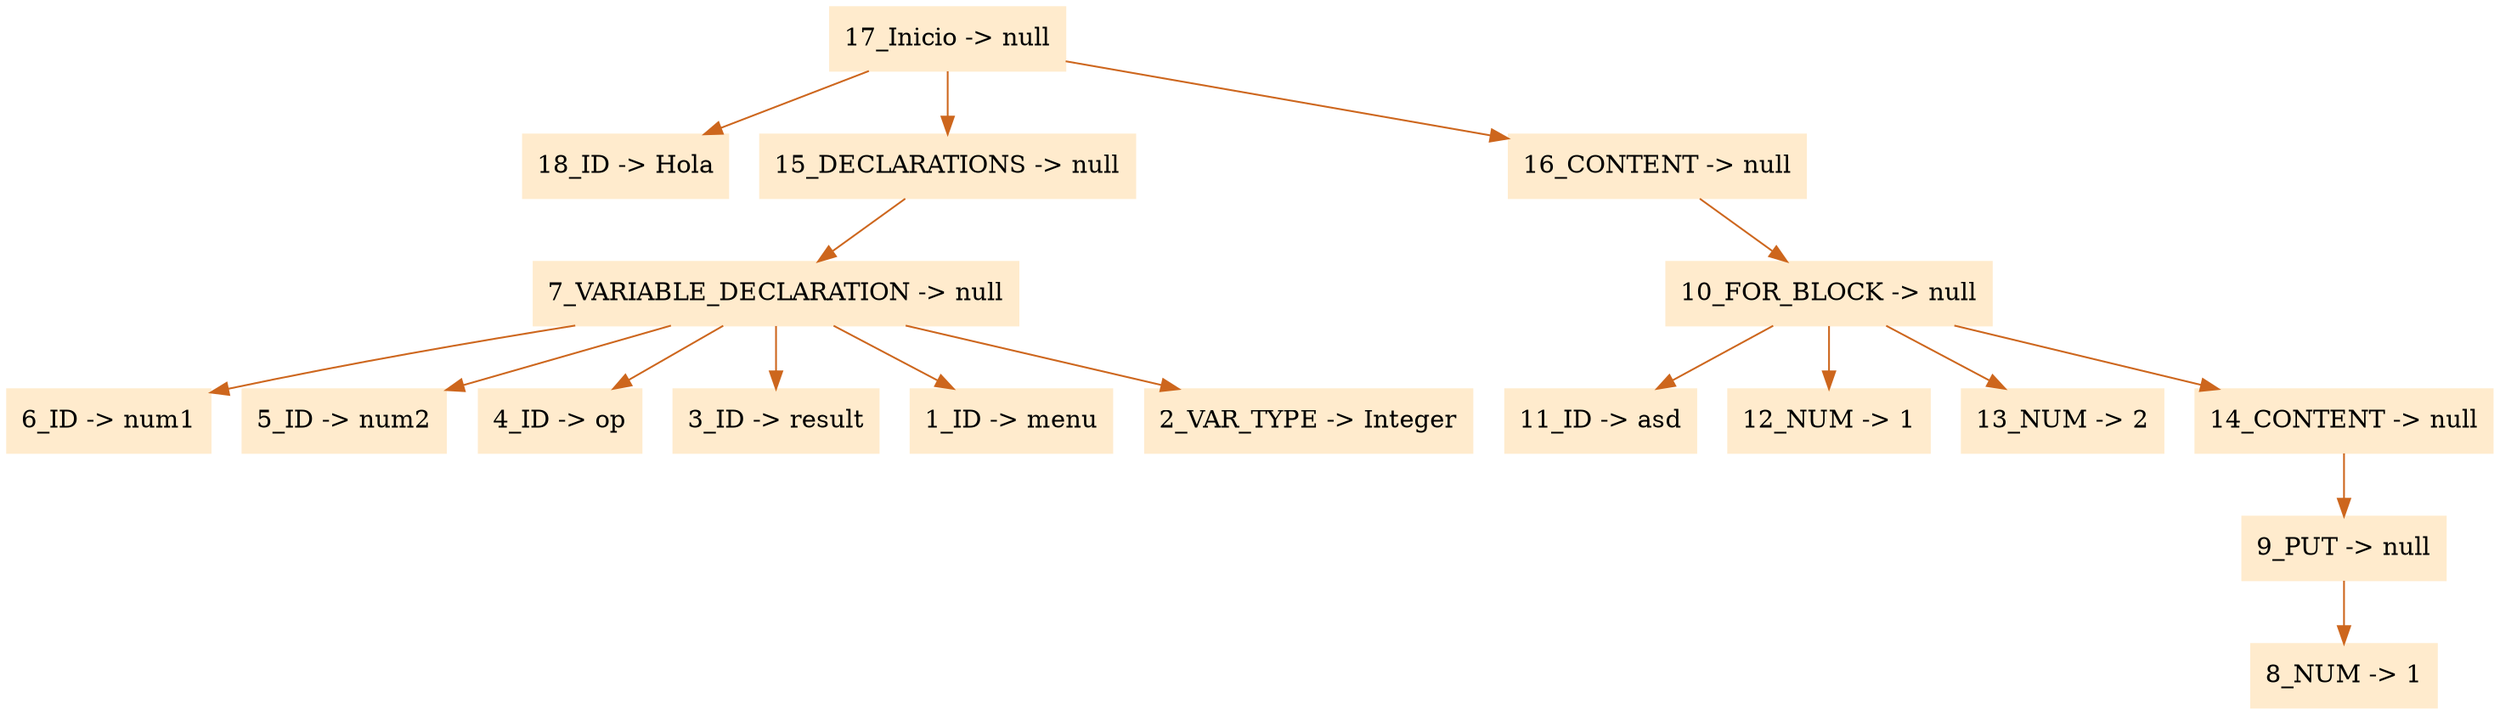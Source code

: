 digraph G {node[shape=box, style=filled, color=blanchedalmond]; edge[color=chocolate3];rankdir=UD 

"17_Inicio -> null"->"18_ID -> Hola"
"17_Inicio -> null"->"15_DECLARATIONS -> null"
"15_DECLARATIONS -> null"->"7_VARIABLE_DECLARATION -> null"
"7_VARIABLE_DECLARATION -> null"->"6_ID -> num1"
"7_VARIABLE_DECLARATION -> null"->"5_ID -> num2"
"7_VARIABLE_DECLARATION -> null"->"4_ID -> op"
"7_VARIABLE_DECLARATION -> null"->"3_ID -> result"
"7_VARIABLE_DECLARATION -> null"->"1_ID -> menu"
"7_VARIABLE_DECLARATION -> null"->"2_VAR_TYPE -> Integer"
"17_Inicio -> null"->"16_CONTENT -> null"
"16_CONTENT -> null"->"10_FOR_BLOCK -> null"
"10_FOR_BLOCK -> null"->"11_ID -> asd"
"10_FOR_BLOCK -> null"->"12_NUM -> 1"
"10_FOR_BLOCK -> null"->"13_NUM -> 2"
"10_FOR_BLOCK -> null"->"14_CONTENT -> null"
"14_CONTENT -> null"->"9_PUT -> null"
"9_PUT -> null"->"8_NUM -> 1"


}
